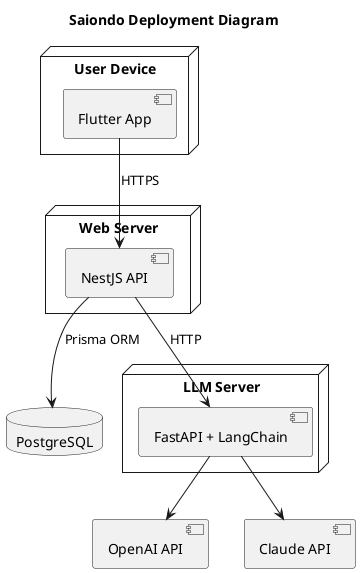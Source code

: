 @startuml
title Saiondo Deployment Diagram

node "User Device" {
  [Flutter App]
}

node "Web Server" {
  [NestJS API]
}

node "LLM Server" {
  [FastAPI + LangChain]
}

database "PostgreSQL" as DB

[Flutter App] --> [NestJS API] : HTTPS
[NestJS API] --> [FastAPI + LangChain] : HTTP
[NestJS API] --> DB : Prisma ORM
[FastAPI + LangChain] --> [OpenAI API]
[FastAPI + LangChain] --> [Claude API]

@enduml
